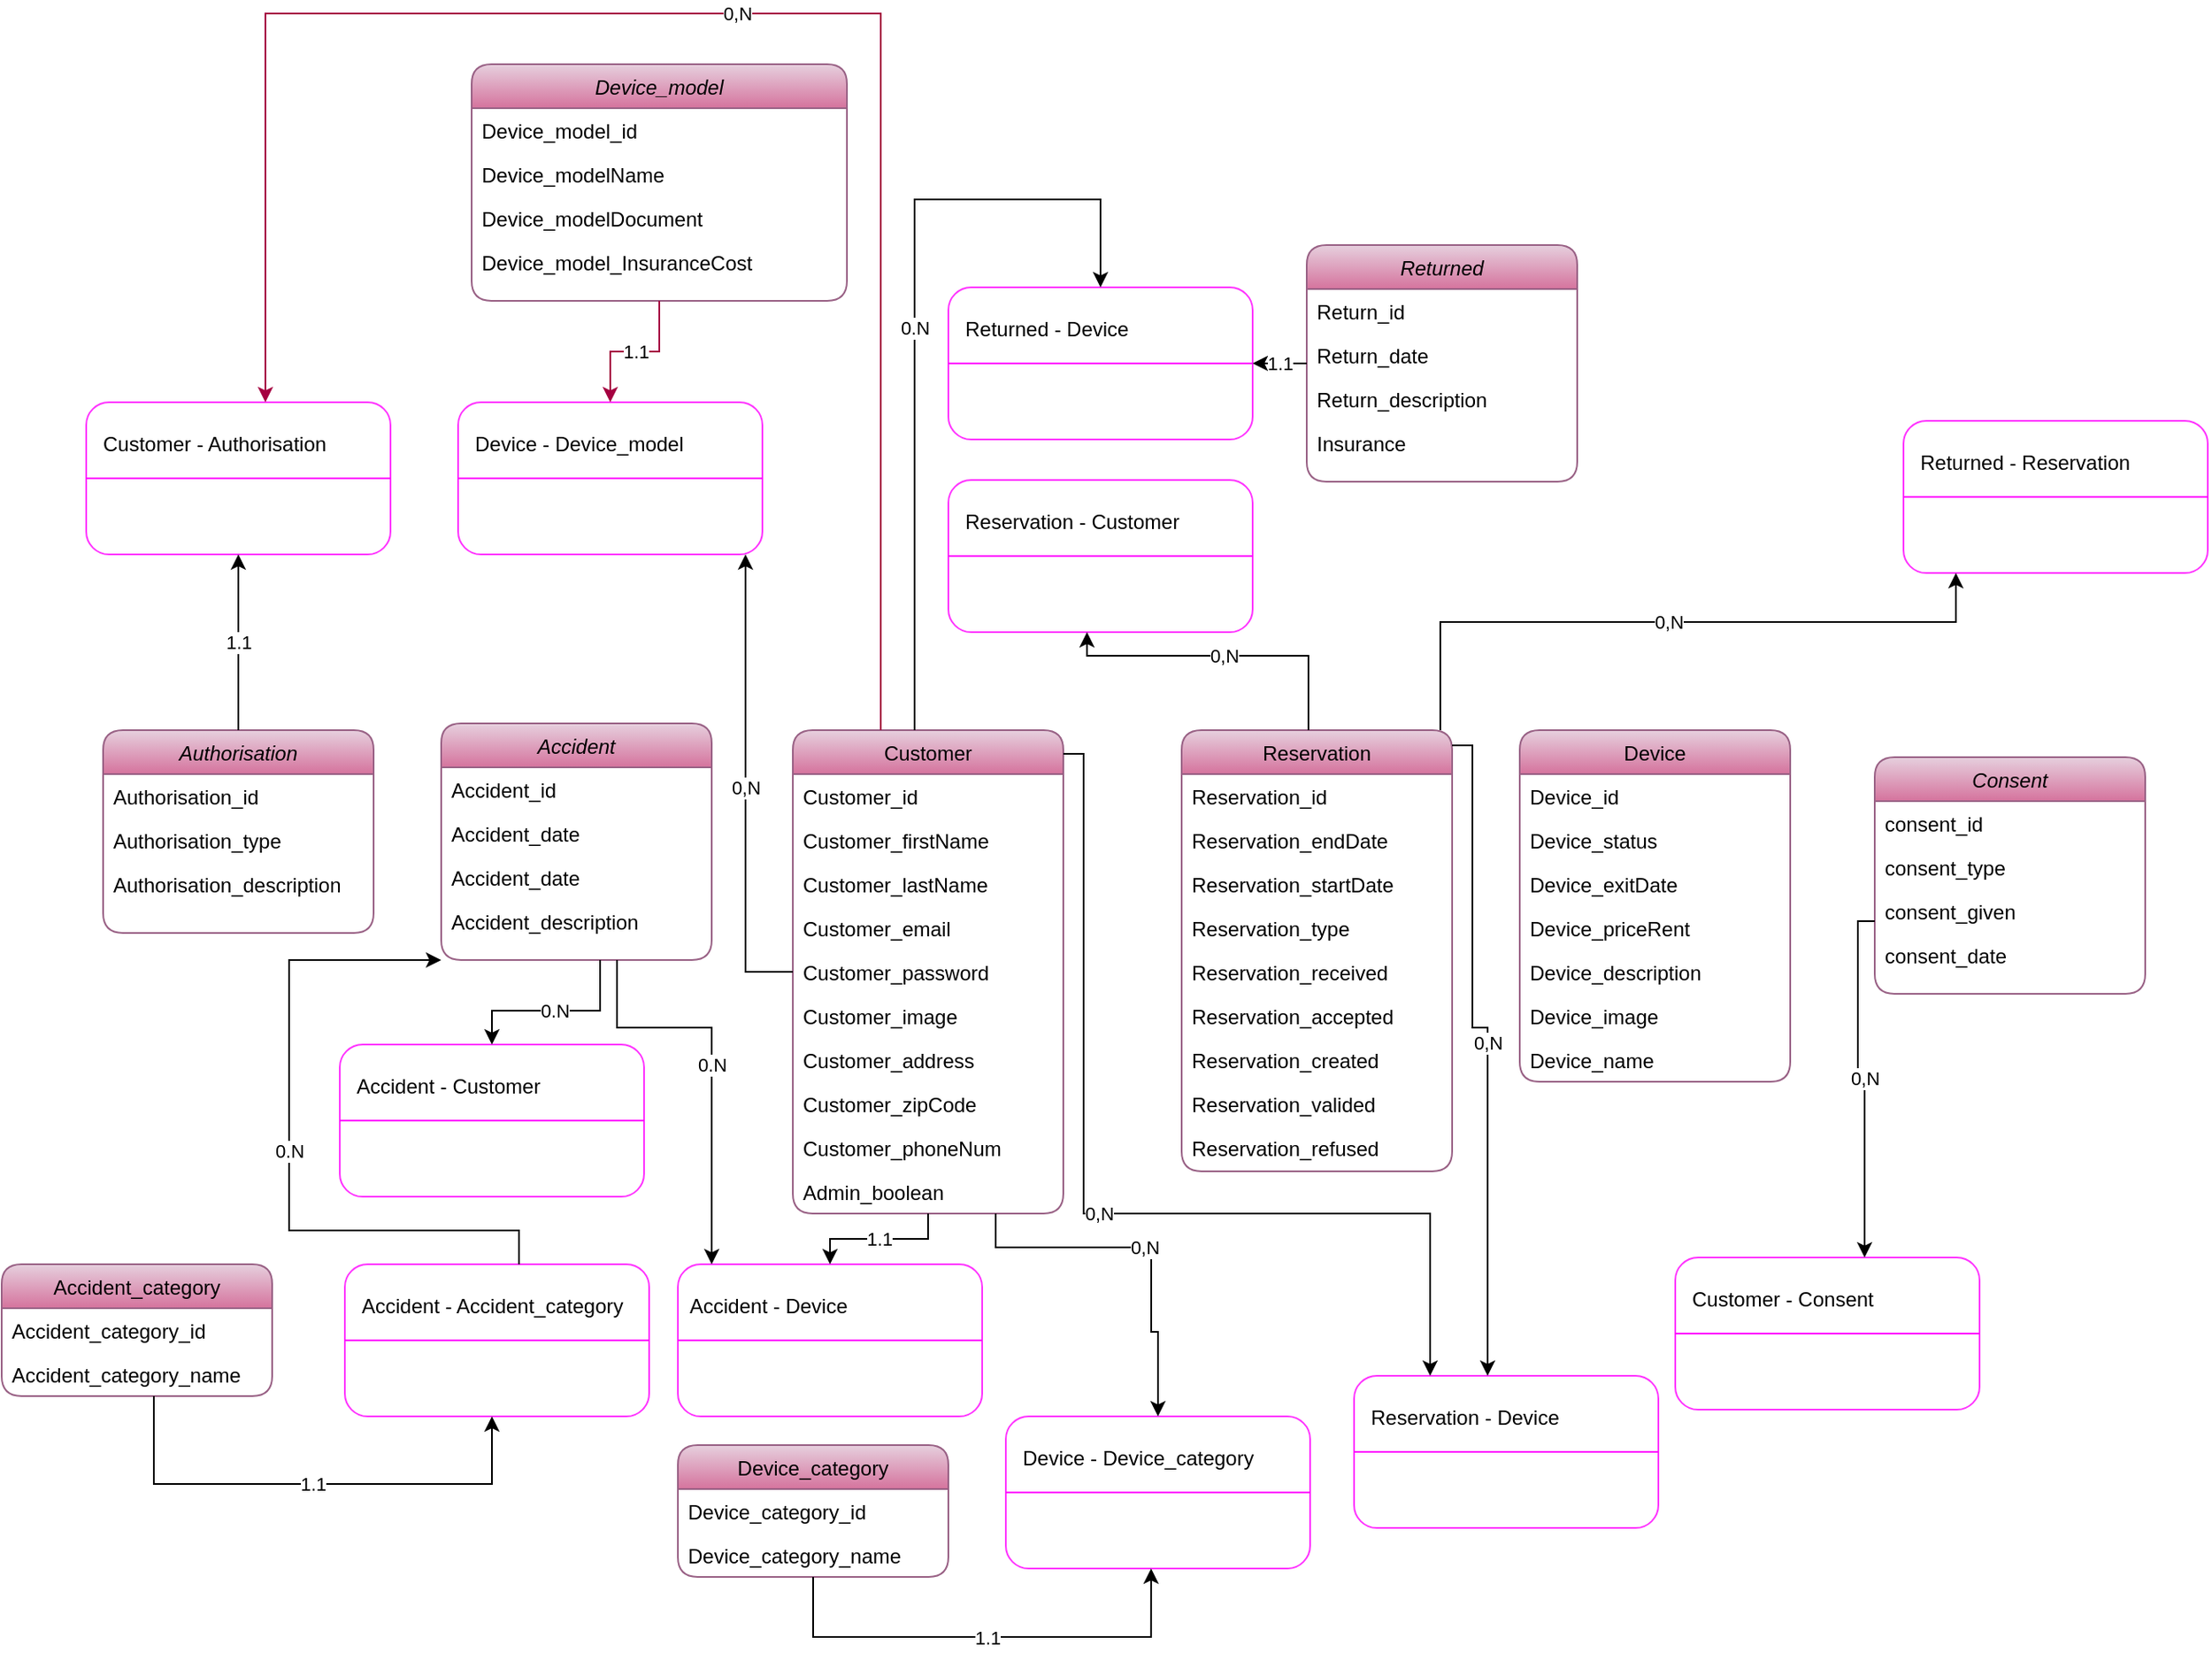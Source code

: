 <mxfile version="24.7.13">
  <diagram id="C5RBs43oDa-KdzZeNtuy" name="Page-1">
    <mxGraphModel dx="3094" dy="1404" grid="1" gridSize="10" guides="1" tooltips="1" connect="1" arrows="1" fold="1" page="1" pageScale="1" pageWidth="827" pageHeight="1169" math="0" shadow="0">
      <root>
        <mxCell id="WIyWlLk6GJQsqaUBKTNV-0" />
        <mxCell id="WIyWlLk6GJQsqaUBKTNV-1" parent="WIyWlLk6GJQsqaUBKTNV-0" />
        <mxCell id="zkfFHV4jXpPFQw0GAbJ--0" value="Accident" style="swimlane;fontStyle=2;align=center;verticalAlign=top;childLayout=stackLayout;horizontal=1;startSize=26;horizontalStack=0;resizeParent=1;resizeLast=0;collapsible=1;marginBottom=0;rounded=1;shadow=0;strokeWidth=1;fillColor=#e6d0de;gradientColor=#d5739d;strokeColor=#996185;" parent="WIyWlLk6GJQsqaUBKTNV-1" vertex="1">
          <mxGeometry x="-860" y="600" width="160" height="140" as="geometry">
            <mxRectangle x="230" y="140" width="160" height="26" as="alternateBounds" />
          </mxGeometry>
        </mxCell>
        <mxCell id="zkfFHV4jXpPFQw0GAbJ--1" value="Accident_id" style="text;align=left;verticalAlign=top;spacingLeft=4;spacingRight=4;overflow=hidden;rotatable=0;points=[[0,0.5],[1,0.5]];portConstraint=eastwest;" parent="zkfFHV4jXpPFQw0GAbJ--0" vertex="1">
          <mxGeometry y="26" width="160" height="26" as="geometry" />
        </mxCell>
        <mxCell id="hHf1MksaNPmu3KOBVRJs-0" value="Accident_date" style="text;align=left;verticalAlign=top;spacingLeft=4;spacingRight=4;overflow=hidden;rotatable=0;points=[[0,0.5],[1,0.5]];portConstraint=eastwest;rounded=0;shadow=0;html=0;" parent="zkfFHV4jXpPFQw0GAbJ--0" vertex="1">
          <mxGeometry y="52" width="160" height="26" as="geometry" />
        </mxCell>
        <mxCell id="zkfFHV4jXpPFQw0GAbJ--2" value="Accident_date" style="text;align=left;verticalAlign=top;spacingLeft=4;spacingRight=4;overflow=hidden;rotatable=0;points=[[0,0.5],[1,0.5]];portConstraint=eastwest;rounded=0;shadow=0;html=0;" parent="zkfFHV4jXpPFQw0GAbJ--0" vertex="1">
          <mxGeometry y="78" width="160" height="26" as="geometry" />
        </mxCell>
        <mxCell id="zkfFHV4jXpPFQw0GAbJ--3" value="Accident_description" style="text;align=left;verticalAlign=top;spacingLeft=4;spacingRight=4;overflow=hidden;rotatable=0;points=[[0,0.5],[1,0.5]];portConstraint=eastwest;rounded=0;shadow=0;html=0;" parent="zkfFHV4jXpPFQw0GAbJ--0" vertex="1">
          <mxGeometry y="104" width="160" height="26" as="geometry" />
        </mxCell>
        <mxCell id="zkfFHV4jXpPFQw0GAbJ--6" value="Device" style="swimlane;fontStyle=0;align=center;verticalAlign=top;childLayout=stackLayout;horizontal=1;startSize=26;horizontalStack=0;resizeParent=1;resizeLast=0;collapsible=1;marginBottom=0;rounded=1;shadow=0;strokeWidth=1;fillColor=#e6d0de;gradientColor=#d5739d;strokeColor=#996185;" parent="WIyWlLk6GJQsqaUBKTNV-1" vertex="1">
          <mxGeometry x="-222" y="604" width="160" height="208" as="geometry">
            <mxRectangle x="130" y="380" width="160" height="26" as="alternateBounds" />
          </mxGeometry>
        </mxCell>
        <mxCell id="zkfFHV4jXpPFQw0GAbJ--7" value="Device_id" style="text;align=left;verticalAlign=top;spacingLeft=4;spacingRight=4;overflow=hidden;rotatable=0;points=[[0,0.5],[1,0.5]];portConstraint=eastwest;" parent="zkfFHV4jXpPFQw0GAbJ--6" vertex="1">
          <mxGeometry y="26" width="160" height="26" as="geometry" />
        </mxCell>
        <mxCell id="zkfFHV4jXpPFQw0GAbJ--8" value="Device_status" style="text;align=left;verticalAlign=top;spacingLeft=4;spacingRight=4;overflow=hidden;rotatable=0;points=[[0,0.5],[1,0.5]];portConstraint=eastwest;rounded=0;shadow=0;html=0;" parent="zkfFHV4jXpPFQw0GAbJ--6" vertex="1">
          <mxGeometry y="52" width="160" height="26" as="geometry" />
        </mxCell>
        <mxCell id="zkfFHV4jXpPFQw0GAbJ--11" value="Device_exitDate" style="text;align=left;verticalAlign=top;spacingLeft=4;spacingRight=4;overflow=hidden;rotatable=0;points=[[0,0.5],[1,0.5]];portConstraint=eastwest;" parent="zkfFHV4jXpPFQw0GAbJ--6" vertex="1">
          <mxGeometry y="78" width="160" height="26" as="geometry" />
        </mxCell>
        <mxCell id="hHf1MksaNPmu3KOBVRJs-8" value="Device_priceRent" style="text;align=left;verticalAlign=top;spacingLeft=4;spacingRight=4;overflow=hidden;rotatable=0;points=[[0,0.5],[1,0.5]];portConstraint=eastwest;" parent="zkfFHV4jXpPFQw0GAbJ--6" vertex="1">
          <mxGeometry y="104" width="160" height="26" as="geometry" />
        </mxCell>
        <mxCell id="hHf1MksaNPmu3KOBVRJs-7" value="Device_description" style="text;align=left;verticalAlign=top;spacingLeft=4;spacingRight=4;overflow=hidden;rotatable=0;points=[[0,0.5],[1,0.5]];portConstraint=eastwest;" parent="zkfFHV4jXpPFQw0GAbJ--6" vertex="1">
          <mxGeometry y="130" width="160" height="26" as="geometry" />
        </mxCell>
        <mxCell id="hHf1MksaNPmu3KOBVRJs-6" value="Device_image" style="text;align=left;verticalAlign=top;spacingLeft=4;spacingRight=4;overflow=hidden;rotatable=0;points=[[0,0.5],[1,0.5]];portConstraint=eastwest;" parent="zkfFHV4jXpPFQw0GAbJ--6" vertex="1">
          <mxGeometry y="156" width="160" height="26" as="geometry" />
        </mxCell>
        <mxCell id="hHf1MksaNPmu3KOBVRJs-5" value="Device_name" style="text;align=left;verticalAlign=top;spacingLeft=4;spacingRight=4;overflow=hidden;rotatable=0;points=[[0,0.5],[1,0.5]];portConstraint=eastwest;" parent="zkfFHV4jXpPFQw0GAbJ--6" vertex="1">
          <mxGeometry y="182" width="160" height="26" as="geometry" />
        </mxCell>
        <mxCell id="zkfFHV4jXpPFQw0GAbJ--13" value="Accident_category" style="swimlane;fontStyle=0;align=center;verticalAlign=top;childLayout=stackLayout;horizontal=1;startSize=26;horizontalStack=0;resizeParent=1;resizeLast=0;collapsible=1;marginBottom=0;rounded=1;shadow=0;strokeWidth=1;fillColor=#e6d0de;gradientColor=#d5739d;strokeColor=#996185;" parent="WIyWlLk6GJQsqaUBKTNV-1" vertex="1">
          <mxGeometry x="-1120" y="920" width="160" height="78" as="geometry">
            <mxRectangle x="340" y="380" width="170" height="26" as="alternateBounds" />
          </mxGeometry>
        </mxCell>
        <mxCell id="zkfFHV4jXpPFQw0GAbJ--14" value="Accident_category_id" style="text;align=left;verticalAlign=top;spacingLeft=4;spacingRight=4;overflow=hidden;rotatable=0;points=[[0,0.5],[1,0.5]];portConstraint=eastwest;" parent="zkfFHV4jXpPFQw0GAbJ--13" vertex="1">
          <mxGeometry y="26" width="160" height="26" as="geometry" />
        </mxCell>
        <mxCell id="hHf1MksaNPmu3KOBVRJs-4" value="Accident_category_name" style="text;align=left;verticalAlign=top;spacingLeft=4;spacingRight=4;overflow=hidden;rotatable=0;points=[[0,0.5],[1,0.5]];portConstraint=eastwest;" parent="zkfFHV4jXpPFQw0GAbJ--13" vertex="1">
          <mxGeometry y="52" width="160" height="26" as="geometry" />
        </mxCell>
        <mxCell id="zkfFHV4jXpPFQw0GAbJ--17" value="Customer" style="swimlane;fontStyle=0;align=center;verticalAlign=top;childLayout=stackLayout;horizontal=1;startSize=26;horizontalStack=0;resizeParent=1;resizeLast=0;collapsible=1;marginBottom=0;rounded=1;shadow=0;strokeWidth=1;fillColor=#e6d0de;gradientColor=#d5739d;strokeColor=#996185;" parent="WIyWlLk6GJQsqaUBKTNV-1" vertex="1">
          <mxGeometry x="-652" y="604" width="160" height="286" as="geometry">
            <mxRectangle x="550" y="140" width="160" height="26" as="alternateBounds" />
          </mxGeometry>
        </mxCell>
        <mxCell id="zkfFHV4jXpPFQw0GAbJ--18" value="Customer_id" style="text;align=left;verticalAlign=top;spacingLeft=4;spacingRight=4;overflow=hidden;rotatable=0;points=[[0,0.5],[1,0.5]];portConstraint=eastwest;" parent="zkfFHV4jXpPFQw0GAbJ--17" vertex="1">
          <mxGeometry y="26" width="160" height="26" as="geometry" />
        </mxCell>
        <mxCell id="zkfFHV4jXpPFQw0GAbJ--19" value="Customer_firstName" style="text;align=left;verticalAlign=top;spacingLeft=4;spacingRight=4;overflow=hidden;rotatable=0;points=[[0,0.5],[1,0.5]];portConstraint=eastwest;rounded=0;shadow=0;html=0;" parent="zkfFHV4jXpPFQw0GAbJ--17" vertex="1">
          <mxGeometry y="52" width="160" height="26" as="geometry" />
        </mxCell>
        <mxCell id="zkfFHV4jXpPFQw0GAbJ--20" value="Customer_lastName" style="text;align=left;verticalAlign=top;spacingLeft=4;spacingRight=4;overflow=hidden;rotatable=0;points=[[0,0.5],[1,0.5]];portConstraint=eastwest;rounded=0;shadow=0;html=0;" parent="zkfFHV4jXpPFQw0GAbJ--17" vertex="1">
          <mxGeometry y="78" width="160" height="26" as="geometry" />
        </mxCell>
        <mxCell id="zkfFHV4jXpPFQw0GAbJ--21" value="Customer_email" style="text;align=left;verticalAlign=top;spacingLeft=4;spacingRight=4;overflow=hidden;rotatable=0;points=[[0,0.5],[1,0.5]];portConstraint=eastwest;rounded=0;shadow=0;html=0;" parent="zkfFHV4jXpPFQw0GAbJ--17" vertex="1">
          <mxGeometry y="104" width="160" height="26" as="geometry" />
        </mxCell>
        <mxCell id="zkfFHV4jXpPFQw0GAbJ--22" value="Customer_password" style="text;align=left;verticalAlign=top;spacingLeft=4;spacingRight=4;overflow=hidden;rotatable=0;points=[[0,0.5],[1,0.5]];portConstraint=eastwest;rounded=0;shadow=0;html=0;" parent="zkfFHV4jXpPFQw0GAbJ--17" vertex="1">
          <mxGeometry y="130" width="160" height="26" as="geometry" />
        </mxCell>
        <mxCell id="zkfFHV4jXpPFQw0GAbJ--24" value="Customer_image" style="text;align=left;verticalAlign=top;spacingLeft=4;spacingRight=4;overflow=hidden;rotatable=0;points=[[0,0.5],[1,0.5]];portConstraint=eastwest;" parent="zkfFHV4jXpPFQw0GAbJ--17" vertex="1">
          <mxGeometry y="156" width="160" height="26" as="geometry" />
        </mxCell>
        <mxCell id="hHf1MksaNPmu3KOBVRJs-1" value="Customer_address" style="text;align=left;verticalAlign=top;spacingLeft=4;spacingRight=4;overflow=hidden;rotatable=0;points=[[0,0.5],[1,0.5]];portConstraint=eastwest;" parent="zkfFHV4jXpPFQw0GAbJ--17" vertex="1">
          <mxGeometry y="182" width="160" height="26" as="geometry" />
        </mxCell>
        <mxCell id="hHf1MksaNPmu3KOBVRJs-2" value="Customer_zipCode" style="text;align=left;verticalAlign=top;spacingLeft=4;spacingRight=4;overflow=hidden;rotatable=0;points=[[0,0.5],[1,0.5]];portConstraint=eastwest;" parent="zkfFHV4jXpPFQw0GAbJ--17" vertex="1">
          <mxGeometry y="208" width="160" height="26" as="geometry" />
        </mxCell>
        <mxCell id="hHf1MksaNPmu3KOBVRJs-3" value="Customer_phoneNum" style="text;align=left;verticalAlign=top;spacingLeft=4;spacingRight=4;overflow=hidden;rotatable=0;points=[[0,0.5],[1,0.5]];portConstraint=eastwest;" parent="zkfFHV4jXpPFQw0GAbJ--17" vertex="1">
          <mxGeometry y="234" width="160" height="26" as="geometry" />
        </mxCell>
        <mxCell id="zkfFHV4jXpPFQw0GAbJ--25" value="Admin_boolean" style="text;align=left;verticalAlign=top;spacingLeft=4;spacingRight=4;overflow=hidden;rotatable=0;points=[[0,0.5],[1,0.5]];portConstraint=eastwest;" parent="zkfFHV4jXpPFQw0GAbJ--17" vertex="1">
          <mxGeometry y="260" width="160" height="26" as="geometry" />
        </mxCell>
        <mxCell id="hHf1MksaNPmu3KOBVRJs-9" value="Device_category" style="swimlane;fontStyle=0;align=center;verticalAlign=top;childLayout=stackLayout;horizontal=1;startSize=26;horizontalStack=0;resizeParent=1;resizeLast=0;collapsible=1;marginBottom=0;rounded=1;shadow=0;strokeWidth=1;fillColor=#e6d0de;gradientColor=#d5739d;strokeColor=#996185;" parent="WIyWlLk6GJQsqaUBKTNV-1" vertex="1">
          <mxGeometry x="-720" y="1027" width="160" height="78" as="geometry">
            <mxRectangle x="340" y="380" width="170" height="26" as="alternateBounds" />
          </mxGeometry>
        </mxCell>
        <mxCell id="hHf1MksaNPmu3KOBVRJs-10" value="Device_category_id" style="text;align=left;verticalAlign=top;spacingLeft=4;spacingRight=4;overflow=hidden;rotatable=0;points=[[0,0.5],[1,0.5]];portConstraint=eastwest;" parent="hHf1MksaNPmu3KOBVRJs-9" vertex="1">
          <mxGeometry y="26" width="160" height="26" as="geometry" />
        </mxCell>
        <mxCell id="hHf1MksaNPmu3KOBVRJs-11" value="Device_category_name" style="text;align=left;verticalAlign=top;spacingLeft=4;spacingRight=4;overflow=hidden;rotatable=0;points=[[0,0.5],[1,0.5]];portConstraint=eastwest;" parent="hHf1MksaNPmu3KOBVRJs-9" vertex="1">
          <mxGeometry y="52" width="160" height="26" as="geometry" />
        </mxCell>
        <mxCell id="hHf1MksaNPmu3KOBVRJs-12" value="Authorisation" style="swimlane;fontStyle=2;align=center;verticalAlign=top;childLayout=stackLayout;horizontal=1;startSize=26;horizontalStack=0;resizeParent=1;resizeLast=0;collapsible=1;marginBottom=0;rounded=1;shadow=0;strokeWidth=1;fillColor=#e6d0de;gradientColor=#d5739d;strokeColor=#996185;" parent="WIyWlLk6GJQsqaUBKTNV-1" vertex="1">
          <mxGeometry x="-1060" y="604" width="160" height="120" as="geometry">
            <mxRectangle x="230" y="140" width="160" height="26" as="alternateBounds" />
          </mxGeometry>
        </mxCell>
        <mxCell id="hHf1MksaNPmu3KOBVRJs-13" value="Authorisation_id" style="text;align=left;verticalAlign=top;spacingLeft=4;spacingRight=4;overflow=hidden;rotatable=0;points=[[0,0.5],[1,0.5]];portConstraint=eastwest;" parent="hHf1MksaNPmu3KOBVRJs-12" vertex="1">
          <mxGeometry y="26" width="160" height="26" as="geometry" />
        </mxCell>
        <mxCell id="hHf1MksaNPmu3KOBVRJs-14" value="Authorisation_type" style="text;align=left;verticalAlign=top;spacingLeft=4;spacingRight=4;overflow=hidden;rotatable=0;points=[[0,0.5],[1,0.5]];portConstraint=eastwest;rounded=0;shadow=0;html=0;" parent="hHf1MksaNPmu3KOBVRJs-12" vertex="1">
          <mxGeometry y="52" width="160" height="26" as="geometry" />
        </mxCell>
        <mxCell id="hHf1MksaNPmu3KOBVRJs-15" value="Authorisation_description" style="text;align=left;verticalAlign=top;spacingLeft=4;spacingRight=4;overflow=hidden;rotatable=0;points=[[0,0.5],[1,0.5]];portConstraint=eastwest;rounded=0;shadow=0;html=0;" parent="hHf1MksaNPmu3KOBVRJs-12" vertex="1">
          <mxGeometry y="78" width="160" height="26" as="geometry" />
        </mxCell>
        <mxCell id="hHf1MksaNPmu3KOBVRJs-17" value="Consent" style="swimlane;fontStyle=2;align=center;verticalAlign=top;childLayout=stackLayout;horizontal=1;startSize=26;horizontalStack=0;resizeParent=1;resizeLast=0;collapsible=1;marginBottom=0;rounded=1;shadow=0;strokeWidth=1;fillColor=#e6d0de;gradientColor=#d5739d;strokeColor=#996185;" parent="WIyWlLk6GJQsqaUBKTNV-1" vertex="1">
          <mxGeometry x="-12" y="620" width="160" height="140" as="geometry">
            <mxRectangle x="230" y="140" width="160" height="26" as="alternateBounds" />
          </mxGeometry>
        </mxCell>
        <mxCell id="hHf1MksaNPmu3KOBVRJs-18" value="consent_id" style="text;align=left;verticalAlign=top;spacingLeft=4;spacingRight=4;overflow=hidden;rotatable=0;points=[[0,0.5],[1,0.5]];portConstraint=eastwest;" parent="hHf1MksaNPmu3KOBVRJs-17" vertex="1">
          <mxGeometry y="26" width="160" height="26" as="geometry" />
        </mxCell>
        <mxCell id="hHf1MksaNPmu3KOBVRJs-19" value="consent_type" style="text;align=left;verticalAlign=top;spacingLeft=4;spacingRight=4;overflow=hidden;rotatable=0;points=[[0,0.5],[1,0.5]];portConstraint=eastwest;rounded=0;shadow=0;html=0;" parent="hHf1MksaNPmu3KOBVRJs-17" vertex="1">
          <mxGeometry y="52" width="160" height="26" as="geometry" />
        </mxCell>
        <mxCell id="hHf1MksaNPmu3KOBVRJs-20" value="consent_given" style="text;align=left;verticalAlign=top;spacingLeft=4;spacingRight=4;overflow=hidden;rotatable=0;points=[[0,0.5],[1,0.5]];portConstraint=eastwest;rounded=0;shadow=0;html=0;" parent="hHf1MksaNPmu3KOBVRJs-17" vertex="1">
          <mxGeometry y="78" width="160" height="26" as="geometry" />
        </mxCell>
        <mxCell id="hHf1MksaNPmu3KOBVRJs-21" value="consent_date" style="text;align=left;verticalAlign=top;spacingLeft=4;spacingRight=4;overflow=hidden;rotatable=0;points=[[0,0.5],[1,0.5]];portConstraint=eastwest;rounded=0;shadow=0;html=0;" parent="hHf1MksaNPmu3KOBVRJs-17" vertex="1">
          <mxGeometry y="104" width="160" height="26" as="geometry" />
        </mxCell>
        <mxCell id="hHf1MksaNPmu3KOBVRJs-22" value="Reservation" style="swimlane;fontStyle=0;align=center;verticalAlign=top;childLayout=stackLayout;horizontal=1;startSize=26;horizontalStack=0;resizeParent=1;resizeLast=0;collapsible=1;marginBottom=0;rounded=1;shadow=0;strokeWidth=1;fillColor=#e6d0de;gradientColor=#d5739d;strokeColor=#996185;" parent="WIyWlLk6GJQsqaUBKTNV-1" vertex="1">
          <mxGeometry x="-422" y="604" width="160" height="261" as="geometry">
            <mxRectangle x="550" y="140" width="160" height="26" as="alternateBounds" />
          </mxGeometry>
        </mxCell>
        <mxCell id="hHf1MksaNPmu3KOBVRJs-23" value="Reservation_id" style="text;align=left;verticalAlign=top;spacingLeft=4;spacingRight=4;overflow=hidden;rotatable=0;points=[[0,0.5],[1,0.5]];portConstraint=eastwest;" parent="hHf1MksaNPmu3KOBVRJs-22" vertex="1">
          <mxGeometry y="26" width="160" height="26" as="geometry" />
        </mxCell>
        <mxCell id="hHf1MksaNPmu3KOBVRJs-24" value="Reservation_endDate" style="text;align=left;verticalAlign=top;spacingLeft=4;spacingRight=4;overflow=hidden;rotatable=0;points=[[0,0.5],[1,0.5]];portConstraint=eastwest;rounded=0;shadow=0;html=0;" parent="hHf1MksaNPmu3KOBVRJs-22" vertex="1">
          <mxGeometry y="52" width="160" height="26" as="geometry" />
        </mxCell>
        <mxCell id="hHf1MksaNPmu3KOBVRJs-25" value="Reservation_startDate" style="text;align=left;verticalAlign=top;spacingLeft=4;spacingRight=4;overflow=hidden;rotatable=0;points=[[0,0.5],[1,0.5]];portConstraint=eastwest;rounded=0;shadow=0;html=0;" parent="hHf1MksaNPmu3KOBVRJs-22" vertex="1">
          <mxGeometry y="78" width="160" height="26" as="geometry" />
        </mxCell>
        <mxCell id="hHf1MksaNPmu3KOBVRJs-26" value="Reservation_type" style="text;align=left;verticalAlign=top;spacingLeft=4;spacingRight=4;overflow=hidden;rotatable=0;points=[[0,0.5],[1,0.5]];portConstraint=eastwest;rounded=0;shadow=0;html=0;" parent="hHf1MksaNPmu3KOBVRJs-22" vertex="1">
          <mxGeometry y="104" width="160" height="26" as="geometry" />
        </mxCell>
        <mxCell id="hHf1MksaNPmu3KOBVRJs-27" value="Reservation_received" style="text;align=left;verticalAlign=top;spacingLeft=4;spacingRight=4;overflow=hidden;rotatable=0;points=[[0,0.5],[1,0.5]];portConstraint=eastwest;rounded=0;shadow=0;html=0;" parent="hHf1MksaNPmu3KOBVRJs-22" vertex="1">
          <mxGeometry y="130" width="160" height="26" as="geometry" />
        </mxCell>
        <mxCell id="hHf1MksaNPmu3KOBVRJs-28" value="Reservation_accepted" style="text;align=left;verticalAlign=top;spacingLeft=4;spacingRight=4;overflow=hidden;rotatable=0;points=[[0,0.5],[1,0.5]];portConstraint=eastwest;" parent="hHf1MksaNPmu3KOBVRJs-22" vertex="1">
          <mxGeometry y="156" width="160" height="26" as="geometry" />
        </mxCell>
        <mxCell id="hHf1MksaNPmu3KOBVRJs-29" value="Reservation_created" style="text;align=left;verticalAlign=top;spacingLeft=4;spacingRight=4;overflow=hidden;rotatable=0;points=[[0,0.5],[1,0.5]];portConstraint=eastwest;" parent="hHf1MksaNPmu3KOBVRJs-22" vertex="1">
          <mxGeometry y="182" width="160" height="26" as="geometry" />
        </mxCell>
        <mxCell id="hHf1MksaNPmu3KOBVRJs-30" value="Reservation_valided" style="text;align=left;verticalAlign=top;spacingLeft=4;spacingRight=4;overflow=hidden;rotatable=0;points=[[0,0.5],[1,0.5]];portConstraint=eastwest;" parent="hHf1MksaNPmu3KOBVRJs-22" vertex="1">
          <mxGeometry y="208" width="160" height="26" as="geometry" />
        </mxCell>
        <mxCell id="hHf1MksaNPmu3KOBVRJs-31" value="Reservation_refused" style="text;align=left;verticalAlign=top;spacingLeft=4;spacingRight=4;overflow=hidden;rotatable=0;points=[[0,0.5],[1,0.5]];portConstraint=eastwest;" parent="hHf1MksaNPmu3KOBVRJs-22" vertex="1">
          <mxGeometry y="234" width="160" height="26" as="geometry" />
        </mxCell>
        <mxCell id="hHf1MksaNPmu3KOBVRJs-43" value="Returned" style="swimlane;fontStyle=2;align=center;verticalAlign=top;childLayout=stackLayout;horizontal=1;startSize=26;horizontalStack=0;resizeParent=1;resizeLast=0;collapsible=1;marginBottom=0;rounded=1;shadow=0;strokeWidth=1;fillColor=#e6d0de;gradientColor=#d5739d;strokeColor=#996185;" parent="WIyWlLk6GJQsqaUBKTNV-1" vertex="1">
          <mxGeometry x="-348" y="317" width="160" height="140" as="geometry">
            <mxRectangle x="230" y="140" width="160" height="26" as="alternateBounds" />
          </mxGeometry>
        </mxCell>
        <mxCell id="hHf1MksaNPmu3KOBVRJs-44" value="Return_id" style="text;align=left;verticalAlign=top;spacingLeft=4;spacingRight=4;overflow=hidden;rotatable=0;points=[[0,0.5],[1,0.5]];portConstraint=eastwest;" parent="hHf1MksaNPmu3KOBVRJs-43" vertex="1">
          <mxGeometry y="26" width="160" height="26" as="geometry" />
        </mxCell>
        <mxCell id="hHf1MksaNPmu3KOBVRJs-45" value="Return_date" style="text;align=left;verticalAlign=top;spacingLeft=4;spacingRight=4;overflow=hidden;rotatable=0;points=[[0,0.5],[1,0.5]];portConstraint=eastwest;rounded=0;shadow=0;html=0;" parent="hHf1MksaNPmu3KOBVRJs-43" vertex="1">
          <mxGeometry y="52" width="160" height="26" as="geometry" />
        </mxCell>
        <mxCell id="hHf1MksaNPmu3KOBVRJs-46" value="Return_description" style="text;align=left;verticalAlign=top;spacingLeft=4;spacingRight=4;overflow=hidden;rotatable=0;points=[[0,0.5],[1,0.5]];portConstraint=eastwest;rounded=0;shadow=0;html=0;" parent="hHf1MksaNPmu3KOBVRJs-43" vertex="1">
          <mxGeometry y="78" width="160" height="26" as="geometry" />
        </mxCell>
        <mxCell id="hHf1MksaNPmu3KOBVRJs-47" value="Insurance" style="text;align=left;verticalAlign=top;spacingLeft=4;spacingRight=4;overflow=hidden;rotatable=0;points=[[0,0.5],[1,0.5]];portConstraint=eastwest;rounded=0;shadow=0;html=0;" parent="hHf1MksaNPmu3KOBVRJs-43" vertex="1">
          <mxGeometry y="104" width="160" height="26" as="geometry" />
        </mxCell>
        <mxCell id="hHf1MksaNPmu3KOBVRJs-59" value="" style="endArrow=none;html=1;rounded=0;entryX=1;entryY=0.5;entryDx=0;entryDy=0;exitX=0;exitY=0.5;exitDx=0;exitDy=0;elbow=vertical;" parent="WIyWlLk6GJQsqaUBKTNV-1" source="hHf1MksaNPmu3KOBVRJs-60" target="hHf1MksaNPmu3KOBVRJs-60" edge="1">
          <mxGeometry width="50" height="50" relative="1" as="geometry">
            <mxPoint x="-1105" y="840" as="sourcePoint" />
            <mxPoint x="-1055" y="790" as="targetPoint" />
          </mxGeometry>
        </mxCell>
        <object label="" id="hHf1MksaNPmu3KOBVRJs-60">
          <mxCell style="rounded=1;whiteSpace=wrap;html=1;overflow=visible;strokeColor=#FF33FF;fillColor=none;" parent="WIyWlLk6GJQsqaUBKTNV-1" vertex="1">
            <mxGeometry x="-920" y="790" width="180" height="90" as="geometry" />
          </mxCell>
        </object>
        <mxCell id="hHf1MksaNPmu3KOBVRJs-61" value="&#xa;&lt;br class=&quot;Apple-interchange-newline&quot;&gt;&#xa;&#xa;" style="endArrow=none;html=1;rounded=0;exitX=0;exitY=0.5;exitDx=0;exitDy=0;entryX=1;entryY=0.5;entryDx=0;entryDy=0;strokeColor=#ff00ff;" parent="WIyWlLk6GJQsqaUBKTNV-1" source="hHf1MksaNPmu3KOBVRJs-60" target="hHf1MksaNPmu3KOBVRJs-60" edge="1">
          <mxGeometry width="50" height="50" relative="1" as="geometry">
            <mxPoint x="-950" y="839.41" as="sourcePoint" />
            <mxPoint x="-710" y="839.41" as="targetPoint" />
          </mxGeometry>
        </mxCell>
        <mxCell id="hHf1MksaNPmu3KOBVRJs-65" value="Accident - Customer" style="text;whiteSpace=wrap;html=1;fillColor=none;fontColor=#000000;labelBackgroundColor=none;labelBorderColor=none;" parent="WIyWlLk6GJQsqaUBKTNV-1" vertex="1">
          <mxGeometry x="-912" y="801" width="170" height="40" as="geometry" />
        </mxCell>
        <mxCell id="hHf1MksaNPmu3KOBVRJs-66" value="" style="endArrow=none;html=1;rounded=0;entryX=1;entryY=0.5;entryDx=0;entryDy=0;exitX=0;exitY=0.5;exitDx=0;exitDy=0;elbow=vertical;" parent="WIyWlLk6GJQsqaUBKTNV-1" source="hHf1MksaNPmu3KOBVRJs-67" target="hHf1MksaNPmu3KOBVRJs-67" edge="1">
          <mxGeometry width="50" height="50" relative="1" as="geometry">
            <mxPoint x="-1102" y="970" as="sourcePoint" />
            <mxPoint x="-1052" y="920" as="targetPoint" />
          </mxGeometry>
        </mxCell>
        <object label="" id="hHf1MksaNPmu3KOBVRJs-67">
          <mxCell style="rounded=1;whiteSpace=wrap;html=1;overflow=visible;strokeColor=#FF33FF;fillColor=none;" parent="WIyWlLk6GJQsqaUBKTNV-1" vertex="1">
            <mxGeometry x="-917" y="920" width="180" height="90" as="geometry" />
          </mxCell>
        </object>
        <mxCell id="hHf1MksaNPmu3KOBVRJs-68" value="&#xa;&lt;br class=&quot;Apple-interchange-newline&quot;&gt;&#xa;&#xa;" style="endArrow=none;html=1;rounded=0;exitX=0;exitY=0.5;exitDx=0;exitDy=0;entryX=1;entryY=0.5;entryDx=0;entryDy=0;strokeColor=#ff00ff;" parent="WIyWlLk6GJQsqaUBKTNV-1" source="hHf1MksaNPmu3KOBVRJs-67" target="hHf1MksaNPmu3KOBVRJs-67" edge="1">
          <mxGeometry width="50" height="50" relative="1" as="geometry">
            <mxPoint x="-947" y="969.41" as="sourcePoint" />
            <mxPoint x="-707" y="969.41" as="targetPoint" />
          </mxGeometry>
        </mxCell>
        <mxCell id="hHf1MksaNPmu3KOBVRJs-69" value="Accident - Accident_category" style="text;whiteSpace=wrap;html=1;fillColor=none;fontColor=#000000;labelBackgroundColor=none;labelBorderColor=none;" parent="WIyWlLk6GJQsqaUBKTNV-1" vertex="1">
          <mxGeometry x="-909" y="931" width="170" height="40" as="geometry" />
        </mxCell>
        <mxCell id="hHf1MksaNPmu3KOBVRJs-70" value="" style="endArrow=none;html=1;rounded=0;entryX=1;entryY=0.5;entryDx=0;entryDy=0;exitX=0;exitY=0.5;exitDx=0;exitDy=0;elbow=vertical;" parent="WIyWlLk6GJQsqaUBKTNV-1" source="hHf1MksaNPmu3KOBVRJs-71" target="hHf1MksaNPmu3KOBVRJs-71" edge="1">
          <mxGeometry width="50" height="50" relative="1" as="geometry">
            <mxPoint x="-1035" y="460" as="sourcePoint" />
            <mxPoint x="-985" y="410" as="targetPoint" />
          </mxGeometry>
        </mxCell>
        <object label="" id="hHf1MksaNPmu3KOBVRJs-71">
          <mxCell style="rounded=1;whiteSpace=wrap;html=1;overflow=visible;strokeColor=#FF33FF;fillColor=none;" parent="WIyWlLk6GJQsqaUBKTNV-1" vertex="1">
            <mxGeometry x="-850" y="410" width="180" height="90" as="geometry" />
          </mxCell>
        </object>
        <mxCell id="hHf1MksaNPmu3KOBVRJs-72" value="&#xa;&lt;br class=&quot;Apple-interchange-newline&quot;&gt;&#xa;&#xa;" style="endArrow=none;html=1;rounded=0;exitX=0;exitY=0.5;exitDx=0;exitDy=0;entryX=1;entryY=0.5;entryDx=0;entryDy=0;strokeColor=#ff00ff;" parent="WIyWlLk6GJQsqaUBKTNV-1" source="hHf1MksaNPmu3KOBVRJs-71" target="hHf1MksaNPmu3KOBVRJs-71" edge="1">
          <mxGeometry width="50" height="50" relative="1" as="geometry">
            <mxPoint x="-880" y="459.41" as="sourcePoint" />
            <mxPoint x="-640" y="459.41" as="targetPoint" />
          </mxGeometry>
        </mxCell>
        <mxCell id="hHf1MksaNPmu3KOBVRJs-73" value="Device - Device_model" style="text;whiteSpace=wrap;html=1;fillColor=none;fontColor=#000000;labelBackgroundColor=none;labelBorderColor=none;" parent="WIyWlLk6GJQsqaUBKTNV-1" vertex="1">
          <mxGeometry x="-842" y="421" width="170" height="40" as="geometry" />
        </mxCell>
        <mxCell id="hHf1MksaNPmu3KOBVRJs-74" value="" style="endArrow=none;html=1;rounded=0;entryX=1;entryY=0.5;entryDx=0;entryDy=0;exitX=0;exitY=0.5;exitDx=0;exitDy=0;elbow=vertical;" parent="WIyWlLk6GJQsqaUBKTNV-1" source="hHf1MksaNPmu3KOBVRJs-75" target="hHf1MksaNPmu3KOBVRJs-75" edge="1">
          <mxGeometry width="50" height="50" relative="1" as="geometry">
            <mxPoint x="-1255" y="460" as="sourcePoint" />
            <mxPoint x="-1205" y="410" as="targetPoint" />
          </mxGeometry>
        </mxCell>
        <object label="" id="hHf1MksaNPmu3KOBVRJs-75">
          <mxCell style="rounded=1;whiteSpace=wrap;html=1;overflow=visible;strokeColor=#FF33FF;fillColor=none;" parent="WIyWlLk6GJQsqaUBKTNV-1" vertex="1">
            <mxGeometry x="-1070" y="410" width="180" height="90" as="geometry" />
          </mxCell>
        </object>
        <mxCell id="hHf1MksaNPmu3KOBVRJs-76" value="&#xa;&lt;br class=&quot;Apple-interchange-newline&quot;&gt;&#xa;&#xa;" style="endArrow=none;html=1;rounded=0;exitX=0;exitY=0.5;exitDx=0;exitDy=0;entryX=1;entryY=0.5;entryDx=0;entryDy=0;strokeColor=#ff00ff;" parent="WIyWlLk6GJQsqaUBKTNV-1" source="hHf1MksaNPmu3KOBVRJs-75" target="hHf1MksaNPmu3KOBVRJs-75" edge="1">
          <mxGeometry width="50" height="50" relative="1" as="geometry">
            <mxPoint x="-1100" y="459.41" as="sourcePoint" />
            <mxPoint x="-860" y="459.41" as="targetPoint" />
          </mxGeometry>
        </mxCell>
        <mxCell id="hHf1MksaNPmu3KOBVRJs-77" value="Customer - Authorisation" style="text;whiteSpace=wrap;html=1;fillColor=none;fontColor=#000000;labelBackgroundColor=none;labelBorderColor=none;" parent="WIyWlLk6GJQsqaUBKTNV-1" vertex="1">
          <mxGeometry x="-1062" y="421" width="170" height="40" as="geometry" />
        </mxCell>
        <mxCell id="hHf1MksaNPmu3KOBVRJs-78" value="" style="endArrow=none;html=1;rounded=0;entryX=1;entryY=0.5;entryDx=0;entryDy=0;exitX=0;exitY=0.5;exitDx=0;exitDy=0;elbow=vertical;" parent="WIyWlLk6GJQsqaUBKTNV-1" source="hHf1MksaNPmu3KOBVRJs-79" target="hHf1MksaNPmu3KOBVRJs-79" edge="1">
          <mxGeometry width="50" height="50" relative="1" as="geometry">
            <mxPoint x="-745" y="506" as="sourcePoint" />
            <mxPoint x="-695" y="456" as="targetPoint" />
          </mxGeometry>
        </mxCell>
        <object label="" id="hHf1MksaNPmu3KOBVRJs-79">
          <mxCell style="rounded=1;whiteSpace=wrap;html=1;overflow=visible;strokeColor=#FF33FF;fillColor=none;" parent="WIyWlLk6GJQsqaUBKTNV-1" vertex="1">
            <mxGeometry x="-560" y="456" width="180" height="90" as="geometry" />
          </mxCell>
        </object>
        <mxCell id="hHf1MksaNPmu3KOBVRJs-80" value="&#xa;&lt;br class=&quot;Apple-interchange-newline&quot;&gt;&#xa;&#xa;" style="endArrow=none;html=1;rounded=0;exitX=0;exitY=0.5;exitDx=0;exitDy=0;entryX=1;entryY=0.5;entryDx=0;entryDy=0;strokeColor=#ff00ff;" parent="WIyWlLk6GJQsqaUBKTNV-1" source="hHf1MksaNPmu3KOBVRJs-79" target="hHf1MksaNPmu3KOBVRJs-79" edge="1">
          <mxGeometry width="50" height="50" relative="1" as="geometry">
            <mxPoint x="-590" y="505.41" as="sourcePoint" />
            <mxPoint x="-350" y="505.41" as="targetPoint" />
          </mxGeometry>
        </mxCell>
        <mxCell id="hHf1MksaNPmu3KOBVRJs-81" value="Reservation - Customer" style="text;whiteSpace=wrap;html=1;fillColor=none;fontColor=#000000;labelBackgroundColor=none;labelBorderColor=none;" parent="WIyWlLk6GJQsqaUBKTNV-1" vertex="1">
          <mxGeometry x="-552" y="467" width="170" height="40" as="geometry" />
        </mxCell>
        <mxCell id="hHf1MksaNPmu3KOBVRJs-82" value="" style="endArrow=none;html=1;rounded=0;entryX=1;entryY=0.5;entryDx=0;entryDy=0;exitX=0;exitY=0.5;exitDx=0;exitDy=0;elbow=vertical;" parent="WIyWlLk6GJQsqaUBKTNV-1" source="hHf1MksaNPmu3KOBVRJs-83" target="hHf1MksaNPmu3KOBVRJs-83" edge="1">
          <mxGeometry width="50" height="50" relative="1" as="geometry">
            <mxPoint x="-180" y="471" as="sourcePoint" />
            <mxPoint x="-130" y="421" as="targetPoint" />
          </mxGeometry>
        </mxCell>
        <object label="" id="hHf1MksaNPmu3KOBVRJs-83">
          <mxCell style="rounded=1;whiteSpace=wrap;html=1;overflow=visible;strokeColor=#FF33FF;fillColor=none;" parent="WIyWlLk6GJQsqaUBKTNV-1" vertex="1">
            <mxGeometry x="5" y="421" width="180" height="90" as="geometry" />
          </mxCell>
        </object>
        <mxCell id="hHf1MksaNPmu3KOBVRJs-84" value="&#xa;&lt;br class=&quot;Apple-interchange-newline&quot;&gt;&#xa;&#xa;" style="endArrow=none;html=1;rounded=0;exitX=0;exitY=0.5;exitDx=0;exitDy=0;entryX=1;entryY=0.5;entryDx=0;entryDy=0;strokeColor=#ff00ff;" parent="WIyWlLk6GJQsqaUBKTNV-1" source="hHf1MksaNPmu3KOBVRJs-83" target="hHf1MksaNPmu3KOBVRJs-83" edge="1">
          <mxGeometry width="50" height="50" relative="1" as="geometry">
            <mxPoint x="-25" y="470.41" as="sourcePoint" />
            <mxPoint x="215" y="470.41" as="targetPoint" />
          </mxGeometry>
        </mxCell>
        <mxCell id="hHf1MksaNPmu3KOBVRJs-85" value="Returned - Reservation" style="text;whiteSpace=wrap;html=1;fillColor=none;fontColor=#000000;labelBackgroundColor=none;labelBorderColor=none;" parent="WIyWlLk6GJQsqaUBKTNV-1" vertex="1">
          <mxGeometry x="13" y="432" width="170" height="40" as="geometry" />
        </mxCell>
        <mxCell id="hHf1MksaNPmu3KOBVRJs-86" value="" style="endArrow=none;html=1;rounded=0;entryX=1;entryY=0.5;entryDx=0;entryDy=0;exitX=0;exitY=0.5;exitDx=0;exitDy=0;elbow=vertical;" parent="WIyWlLk6GJQsqaUBKTNV-1" source="hHf1MksaNPmu3KOBVRJs-87" target="hHf1MksaNPmu3KOBVRJs-87" edge="1">
          <mxGeometry width="50" height="50" relative="1" as="geometry">
            <mxPoint x="-1325" y="970" as="sourcePoint" />
            <mxPoint x="-1275" y="920" as="targetPoint" />
          </mxGeometry>
        </mxCell>
        <object label="" id="hHf1MksaNPmu3KOBVRJs-87">
          <mxCell style="rounded=1;whiteSpace=wrap;html=1;overflow=visible;strokeColor=#FF33FF;fillColor=none;" parent="WIyWlLk6GJQsqaUBKTNV-1" vertex="1">
            <mxGeometry x="-720" y="920" width="180" height="90" as="geometry" />
          </mxCell>
        </object>
        <mxCell id="hHf1MksaNPmu3KOBVRJs-88" value="&#xa;&lt;br class=&quot;Apple-interchange-newline&quot;&gt;&#xa;&#xa;" style="endArrow=none;html=1;rounded=0;exitX=0;exitY=0.5;exitDx=0;exitDy=0;entryX=1;entryY=0.5;entryDx=0;entryDy=0;strokeColor=#ff00ff;" parent="WIyWlLk6GJQsqaUBKTNV-1" source="hHf1MksaNPmu3KOBVRJs-87" target="hHf1MksaNPmu3KOBVRJs-87" edge="1">
          <mxGeometry width="50" height="50" relative="1" as="geometry">
            <mxPoint x="-1170" y="969.41" as="sourcePoint" />
            <mxPoint x="-930" y="969.41" as="targetPoint" />
          </mxGeometry>
        </mxCell>
        <mxCell id="hHf1MksaNPmu3KOBVRJs-89" value="Accident - Device" style="text;whiteSpace=wrap;html=1;fillColor=none;fontColor=#000000;labelBackgroundColor=none;labelBorderColor=none;" parent="WIyWlLk6GJQsqaUBKTNV-1" vertex="1">
          <mxGeometry x="-715" y="931" width="170" height="40" as="geometry" />
        </mxCell>
        <mxCell id="hHf1MksaNPmu3KOBVRJs-90" value="" style="endArrow=none;html=1;rounded=0;entryX=1;entryY=0.5;entryDx=0;entryDy=0;exitX=0;exitY=0.5;exitDx=0;exitDy=0;elbow=vertical;" parent="WIyWlLk6GJQsqaUBKTNV-1" source="hHf1MksaNPmu3KOBVRJs-91" target="hHf1MksaNPmu3KOBVRJs-91" edge="1">
          <mxGeometry width="50" height="50" relative="1" as="geometry">
            <mxPoint x="-711" y="1060" as="sourcePoint" />
            <mxPoint x="-661" y="1010" as="targetPoint" />
          </mxGeometry>
        </mxCell>
        <object label="" id="hHf1MksaNPmu3KOBVRJs-91">
          <mxCell style="rounded=1;whiteSpace=wrap;html=1;overflow=visible;strokeColor=#FF33FF;fillColor=none;" parent="WIyWlLk6GJQsqaUBKTNV-1" vertex="1">
            <mxGeometry x="-526" y="1010" width="180" height="90" as="geometry" />
          </mxCell>
        </object>
        <mxCell id="hHf1MksaNPmu3KOBVRJs-92" value="&#xa;&lt;br class=&quot;Apple-interchange-newline&quot;&gt;&#xa;&#xa;" style="endArrow=none;html=1;rounded=0;exitX=0;exitY=0.5;exitDx=0;exitDy=0;entryX=1;entryY=0.5;entryDx=0;entryDy=0;strokeColor=#ff00ff;" parent="WIyWlLk6GJQsqaUBKTNV-1" source="hHf1MksaNPmu3KOBVRJs-91" target="hHf1MksaNPmu3KOBVRJs-91" edge="1">
          <mxGeometry width="50" height="50" relative="1" as="geometry">
            <mxPoint x="-556" y="1059.41" as="sourcePoint" />
            <mxPoint x="-316" y="1059.41" as="targetPoint" />
          </mxGeometry>
        </mxCell>
        <mxCell id="hHf1MksaNPmu3KOBVRJs-93" value="Device - Device_category" style="text;whiteSpace=wrap;html=1;fillColor=none;fontColor=#000000;labelBackgroundColor=none;labelBorderColor=none;" parent="WIyWlLk6GJQsqaUBKTNV-1" vertex="1">
          <mxGeometry x="-518" y="1021" width="170" height="40" as="geometry" />
        </mxCell>
        <mxCell id="hHf1MksaNPmu3KOBVRJs-114" value="" style="endArrow=none;html=1;rounded=0;entryX=1;entryY=0.5;entryDx=0;entryDy=0;exitX=0;exitY=0.5;exitDx=0;exitDy=0;elbow=vertical;" parent="WIyWlLk6GJQsqaUBKTNV-1" source="hHf1MksaNPmu3KOBVRJs-115" target="hHf1MksaNPmu3KOBVRJs-115" edge="1">
          <mxGeometry width="50" height="50" relative="1" as="geometry">
            <mxPoint x="-745" y="392" as="sourcePoint" />
            <mxPoint x="-695" y="342" as="targetPoint" />
          </mxGeometry>
        </mxCell>
        <object label="" id="hHf1MksaNPmu3KOBVRJs-115">
          <mxCell style="rounded=1;whiteSpace=wrap;html=1;overflow=visible;strokeColor=#FF33FF;fillColor=none;" parent="WIyWlLk6GJQsqaUBKTNV-1" vertex="1">
            <mxGeometry x="-560" y="342" width="180" height="90" as="geometry" />
          </mxCell>
        </object>
        <mxCell id="hHf1MksaNPmu3KOBVRJs-116" value="&#xa;&lt;br class=&quot;Apple-interchange-newline&quot;&gt;&#xa;&#xa;" style="endArrow=none;html=1;rounded=0;exitX=0;exitY=0.5;exitDx=0;exitDy=0;entryX=1;entryY=0.5;entryDx=0;entryDy=0;strokeColor=#ff00ff;" parent="WIyWlLk6GJQsqaUBKTNV-1" source="hHf1MksaNPmu3KOBVRJs-115" target="hHf1MksaNPmu3KOBVRJs-115" edge="1">
          <mxGeometry width="50" height="50" relative="1" as="geometry">
            <mxPoint x="-590" y="391.41" as="sourcePoint" />
            <mxPoint x="-350" y="391.41" as="targetPoint" />
          </mxGeometry>
        </mxCell>
        <mxCell id="hHf1MksaNPmu3KOBVRJs-117" value="Returned - Device" style="text;whiteSpace=wrap;html=1;fillColor=none;fontColor=#000000;labelBackgroundColor=none;labelBorderColor=none;" parent="WIyWlLk6GJQsqaUBKTNV-1" vertex="1">
          <mxGeometry x="-552" y="353" width="170" height="40" as="geometry" />
        </mxCell>
        <mxCell id="hHf1MksaNPmu3KOBVRJs-118" value="" style="endArrow=none;html=1;rounded=0;entryX=1;entryY=0.5;entryDx=0;entryDy=0;exitX=0;exitY=0.5;exitDx=0;exitDy=0;elbow=vertical;" parent="WIyWlLk6GJQsqaUBKTNV-1" source="hHf1MksaNPmu3KOBVRJs-119" target="hHf1MksaNPmu3KOBVRJs-119" edge="1">
          <mxGeometry width="50" height="50" relative="1" as="geometry">
            <mxPoint x="-505" y="1036" as="sourcePoint" />
            <mxPoint x="-455" y="986" as="targetPoint" />
          </mxGeometry>
        </mxCell>
        <object label="" id="hHf1MksaNPmu3KOBVRJs-119">
          <mxCell style="rounded=1;whiteSpace=wrap;html=1;overflow=visible;strokeColor=#FF33FF;fillColor=none;" parent="WIyWlLk6GJQsqaUBKTNV-1" vertex="1">
            <mxGeometry x="-320" y="986" width="180" height="90" as="geometry" />
          </mxCell>
        </object>
        <mxCell id="hHf1MksaNPmu3KOBVRJs-120" value="&#xa;&lt;br class=&quot;Apple-interchange-newline&quot;&gt;&#xa;&#xa;" style="endArrow=none;html=1;rounded=0;exitX=0;exitY=0.5;exitDx=0;exitDy=0;entryX=1;entryY=0.5;entryDx=0;entryDy=0;strokeColor=#ff00ff;" parent="WIyWlLk6GJQsqaUBKTNV-1" source="hHf1MksaNPmu3KOBVRJs-119" target="hHf1MksaNPmu3KOBVRJs-119" edge="1">
          <mxGeometry width="50" height="50" relative="1" as="geometry">
            <mxPoint x="-350" y="1035.41" as="sourcePoint" />
            <mxPoint x="-110" y="1035.41" as="targetPoint" />
          </mxGeometry>
        </mxCell>
        <mxCell id="hHf1MksaNPmu3KOBVRJs-121" value="Reservation - Device" style="text;whiteSpace=wrap;html=1;fillColor=none;fontColor=#000000;labelBackgroundColor=none;labelBorderColor=none;" parent="WIyWlLk6GJQsqaUBKTNV-1" vertex="1">
          <mxGeometry x="-312" y="997" width="170" height="40" as="geometry" />
        </mxCell>
        <mxCell id="hHf1MksaNPmu3KOBVRJs-122" value="" style="endArrow=none;html=1;rounded=0;entryX=1;entryY=0.5;entryDx=0;entryDy=0;exitX=0;exitY=0.5;exitDx=0;exitDy=0;elbow=vertical;" parent="WIyWlLk6GJQsqaUBKTNV-1" source="hHf1MksaNPmu3KOBVRJs-123" target="hHf1MksaNPmu3KOBVRJs-123" edge="1">
          <mxGeometry width="50" height="50" relative="1" as="geometry">
            <mxPoint x="-315" y="966" as="sourcePoint" />
            <mxPoint x="-265" y="916" as="targetPoint" />
          </mxGeometry>
        </mxCell>
        <object label="" id="hHf1MksaNPmu3KOBVRJs-123">
          <mxCell style="rounded=1;whiteSpace=wrap;html=1;overflow=visible;strokeColor=#FF33FF;fillColor=none;" parent="WIyWlLk6GJQsqaUBKTNV-1" vertex="1">
            <mxGeometry x="-130" y="916" width="180" height="90" as="geometry" />
          </mxCell>
        </object>
        <mxCell id="hHf1MksaNPmu3KOBVRJs-124" value="&#xa;&lt;br class=&quot;Apple-interchange-newline&quot;&gt;&#xa;&#xa;" style="endArrow=none;html=1;rounded=0;exitX=0;exitY=0.5;exitDx=0;exitDy=0;entryX=1;entryY=0.5;entryDx=0;entryDy=0;strokeColor=#ff00ff;" parent="WIyWlLk6GJQsqaUBKTNV-1" source="hHf1MksaNPmu3KOBVRJs-123" target="hHf1MksaNPmu3KOBVRJs-123" edge="1">
          <mxGeometry width="50" height="50" relative="1" as="geometry">
            <mxPoint x="-160" y="965.41" as="sourcePoint" />
            <mxPoint x="80" y="965.41" as="targetPoint" />
          </mxGeometry>
        </mxCell>
        <mxCell id="hHf1MksaNPmu3KOBVRJs-125" value="Customer - Consent" style="text;whiteSpace=wrap;html=1;fillColor=none;fontColor=#000000;labelBackgroundColor=none;labelBorderColor=none;" parent="WIyWlLk6GJQsqaUBKTNV-1" vertex="1">
          <mxGeometry x="-122" y="927" width="170" height="40" as="geometry" />
        </mxCell>
        <mxCell id="hHf1MksaNPmu3KOBVRJs-143" value="" style="endArrow=classic;html=1;rounded=0;strokeColor=default;edgeStyle=orthogonalEdgeStyle;" parent="WIyWlLk6GJQsqaUBKTNV-1" source="zkfFHV4jXpPFQw0GAbJ--17" target="hHf1MksaNPmu3KOBVRJs-87" edge="1">
          <mxGeometry relative="1" as="geometry">
            <mxPoint x="-470" y="580" as="sourcePoint" />
            <mxPoint x="-370" y="580" as="targetPoint" />
          </mxGeometry>
        </mxCell>
        <mxCell id="hHf1MksaNPmu3KOBVRJs-144" value="1.1" style="edgeLabel;resizable=0;html=1;;align=center;verticalAlign=middle;" parent="hHf1MksaNPmu3KOBVRJs-143" connectable="0" vertex="1">
          <mxGeometry relative="1" as="geometry" />
        </mxCell>
        <mxCell id="Mz3yHEIeWwGZa-D91LPf-0" value="" style="endArrow=classic;html=1;rounded=0;edgeStyle=orthogonalEdgeStyle;" edge="1" parent="WIyWlLk6GJQsqaUBKTNV-1" source="zkfFHV4jXpPFQw0GAbJ--17" target="hHf1MksaNPmu3KOBVRJs-91">
          <mxGeometry relative="1" as="geometry">
            <mxPoint x="-620" y="910.435" as="sourcePoint" />
            <mxPoint x="-658.86" y="1019.95" as="targetPoint" />
            <Array as="points">
              <mxPoint x="-532" y="910" />
              <mxPoint x="-440" y="910" />
              <mxPoint x="-440" y="960" />
              <mxPoint x="-436" y="960" />
            </Array>
          </mxGeometry>
        </mxCell>
        <mxCell id="Mz3yHEIeWwGZa-D91LPf-1" value="0,N" style="edgeLabel;resizable=0;html=1;;align=center;verticalAlign=middle;" connectable="0" vertex="1" parent="Mz3yHEIeWwGZa-D91LPf-0">
          <mxGeometry relative="1" as="geometry" />
        </mxCell>
        <mxCell id="Mz3yHEIeWwGZa-D91LPf-2" value="" style="endArrow=classic;html=1;rounded=0;edgeStyle=orthogonalEdgeStyle;" edge="1" parent="WIyWlLk6GJQsqaUBKTNV-1" source="zkfFHV4jXpPFQw0GAbJ--17" target="hHf1MksaNPmu3KOBVRJs-119">
          <mxGeometry relative="1" as="geometry">
            <mxPoint x="-860" y="802" as="sourcePoint" />
            <mxPoint x="-866" y="1000" as="targetPoint" />
            <Array as="points">
              <mxPoint x="-480" y="618" />
              <mxPoint x="-480" y="890" />
              <mxPoint x="-275" y="890" />
            </Array>
          </mxGeometry>
        </mxCell>
        <mxCell id="Mz3yHEIeWwGZa-D91LPf-3" value="0,N" style="edgeLabel;resizable=0;html=1;;align=center;verticalAlign=middle;" connectable="0" vertex="1" parent="Mz3yHEIeWwGZa-D91LPf-2">
          <mxGeometry relative="1" as="geometry" />
        </mxCell>
        <mxCell id="Mz3yHEIeWwGZa-D91LPf-5" value="" style="endArrow=classic;html=1;rounded=0;edgeStyle=orthogonalEdgeStyle;fillColor=#d80073;strokeColor=#A50040;" edge="1" parent="WIyWlLk6GJQsqaUBKTNV-1" source="zkfFHV4jXpPFQw0GAbJ--17" target="hHf1MksaNPmu3KOBVRJs-75">
          <mxGeometry relative="1" as="geometry">
            <mxPoint x="-613.6" y="552.002" as="sourcePoint" />
            <mxPoint x="-590" y="80" as="targetPoint" />
            <Array as="points">
              <mxPoint x="-600" y="180" />
              <mxPoint x="-964" y="180" />
            </Array>
          </mxGeometry>
        </mxCell>
        <mxCell id="Mz3yHEIeWwGZa-D91LPf-6" value="0,N" style="edgeLabel;resizable=0;html=1;;align=center;verticalAlign=middle;" connectable="0" vertex="1" parent="Mz3yHEIeWwGZa-D91LPf-5">
          <mxGeometry relative="1" as="geometry" />
        </mxCell>
        <mxCell id="Mz3yHEIeWwGZa-D91LPf-7" value="" style="endArrow=classic;html=1;rounded=0;edgeStyle=orthogonalEdgeStyle;" edge="1" parent="WIyWlLk6GJQsqaUBKTNV-1" source="zkfFHV4jXpPFQw0GAbJ--17" target="hHf1MksaNPmu3KOBVRJs-71">
          <mxGeometry relative="1" as="geometry">
            <mxPoint x="-660" y="130" as="sourcePoint" />
            <mxPoint x="-666" y="328" as="targetPoint" />
            <Array as="points">
              <mxPoint x="-680" y="747" />
            </Array>
          </mxGeometry>
        </mxCell>
        <mxCell id="Mz3yHEIeWwGZa-D91LPf-8" value="0,N" style="edgeLabel;resizable=0;html=1;;align=center;verticalAlign=middle;" connectable="0" vertex="1" parent="Mz3yHEIeWwGZa-D91LPf-7">
          <mxGeometry relative="1" as="geometry" />
        </mxCell>
        <mxCell id="Mz3yHEIeWwGZa-D91LPf-9" value="" style="endArrow=classic;html=1;rounded=0;entryX=0.033;entryY=0.644;entryDx=0;entryDy=0;edgeStyle=orthogonalEdgeStyle;entryPerimeter=0;" edge="1" parent="WIyWlLk6GJQsqaUBKTNV-1" source="hHf1MksaNPmu3KOBVRJs-9">
          <mxGeometry relative="1" as="geometry">
            <mxPoint x="-640" y="1137.04" as="sourcePoint" />
            <mxPoint x="-440.06" y="1100" as="targetPoint" />
            <Array as="points">
              <mxPoint x="-640" y="1140.5" />
              <mxPoint x="-440" y="1140.5" />
            </Array>
          </mxGeometry>
        </mxCell>
        <mxCell id="Mz3yHEIeWwGZa-D91LPf-10" value="1.1" style="edgeLabel;resizable=0;html=1;;align=center;verticalAlign=middle;" connectable="0" vertex="1" parent="Mz3yHEIeWwGZa-D91LPf-9">
          <mxGeometry relative="1" as="geometry" />
        </mxCell>
        <mxCell id="Mz3yHEIeWwGZa-D91LPf-12" value="Device_model" style="swimlane;fontStyle=2;align=center;verticalAlign=top;childLayout=stackLayout;horizontal=1;startSize=26;horizontalStack=0;resizeParent=1;resizeLast=0;collapsible=1;marginBottom=0;rounded=1;shadow=0;strokeWidth=1;fillColor=#e6d0de;gradientColor=#d5739d;strokeColor=#996185;fillStyle=auto;" vertex="1" parent="WIyWlLk6GJQsqaUBKTNV-1">
          <mxGeometry x="-842" y="210" width="222" height="140" as="geometry">
            <mxRectangle x="230" y="140" width="160" height="26" as="alternateBounds" />
          </mxGeometry>
        </mxCell>
        <mxCell id="Mz3yHEIeWwGZa-D91LPf-13" value="Device_model_id" style="text;align=left;verticalAlign=top;spacingLeft=4;spacingRight=4;overflow=hidden;rotatable=0;points=[[0,0.5],[1,0.5]];portConstraint=eastwest;" vertex="1" parent="Mz3yHEIeWwGZa-D91LPf-12">
          <mxGeometry y="26" width="222" height="26" as="geometry" />
        </mxCell>
        <mxCell id="Mz3yHEIeWwGZa-D91LPf-14" value="Device_modelName" style="text;align=left;verticalAlign=top;spacingLeft=4;spacingRight=4;overflow=hidden;rotatable=0;points=[[0,0.5],[1,0.5]];portConstraint=eastwest;rounded=0;shadow=0;html=0;" vertex="1" parent="Mz3yHEIeWwGZa-D91LPf-12">
          <mxGeometry y="52" width="222" height="26" as="geometry" />
        </mxCell>
        <mxCell id="Mz3yHEIeWwGZa-D91LPf-15" value="Device_modelDocument" style="text;align=left;verticalAlign=top;spacingLeft=4;spacingRight=4;overflow=hidden;rotatable=0;points=[[0,0.5],[1,0.5]];portConstraint=eastwest;rounded=0;shadow=0;html=0;" vertex="1" parent="Mz3yHEIeWwGZa-D91LPf-12">
          <mxGeometry y="78" width="222" height="26" as="geometry" />
        </mxCell>
        <mxCell id="Mz3yHEIeWwGZa-D91LPf-16" value="Device_model_InsuranceCost" style="text;align=left;verticalAlign=top;spacingLeft=4;spacingRight=4;overflow=hidden;rotatable=0;points=[[0,0.5],[1,0.5]];portConstraint=eastwest;rounded=0;shadow=0;html=0;" vertex="1" parent="Mz3yHEIeWwGZa-D91LPf-12">
          <mxGeometry y="104" width="222" height="26" as="geometry" />
        </mxCell>
        <mxCell id="Mz3yHEIeWwGZa-D91LPf-17" value="" style="endArrow=classic;html=1;rounded=0;edgeStyle=orthogonalEdgeStyle;fillColor=#d80073;strokeColor=#A50040;" edge="1" parent="WIyWlLk6GJQsqaUBKTNV-1" source="Mz3yHEIeWwGZa-D91LPf-12" target="hHf1MksaNPmu3KOBVRJs-71">
          <mxGeometry relative="1" as="geometry">
            <mxPoint x="-544" y="313" as="sourcePoint" />
            <mxPoint x="-576" y="270" as="targetPoint" />
            <Array as="points">
              <mxPoint x="-731" y="380" />
              <mxPoint x="-760" y="380" />
            </Array>
          </mxGeometry>
        </mxCell>
        <mxCell id="Mz3yHEIeWwGZa-D91LPf-18" value="1.1" style="edgeLabel;resizable=0;html=1;;align=center;verticalAlign=middle;" connectable="0" vertex="1" parent="Mz3yHEIeWwGZa-D91LPf-17">
          <mxGeometry relative="1" as="geometry" />
        </mxCell>
        <mxCell id="Mz3yHEIeWwGZa-D91LPf-19" value="" style="endArrow=classic;html=1;rounded=0;" edge="1" parent="WIyWlLk6GJQsqaUBKTNV-1" source="hHf1MksaNPmu3KOBVRJs-12" target="hHf1MksaNPmu3KOBVRJs-75">
          <mxGeometry relative="1" as="geometry">
            <mxPoint x="-981" y="525" as="sourcePoint" />
            <mxPoint x="-1010" y="585" as="targetPoint" />
          </mxGeometry>
        </mxCell>
        <mxCell id="Mz3yHEIeWwGZa-D91LPf-20" value="1.1" style="edgeLabel;resizable=0;html=1;;align=center;verticalAlign=middle;" connectable="0" vertex="1" parent="Mz3yHEIeWwGZa-D91LPf-19">
          <mxGeometry relative="1" as="geometry" />
        </mxCell>
        <mxCell id="Mz3yHEIeWwGZa-D91LPf-21" value="" style="endArrow=classic;html=1;rounded=0;edgeStyle=orthogonalEdgeStyle;" edge="1" parent="WIyWlLk6GJQsqaUBKTNV-1" source="hHf1MksaNPmu3KOBVRJs-17" target="hHf1MksaNPmu3KOBVRJs-123">
          <mxGeometry relative="1" as="geometry">
            <mxPoint x="-22" y="706" as="sourcePoint" />
            <mxPoint x="-18" y="914" as="targetPoint" />
            <Array as="points">
              <mxPoint x="-22" y="717" />
              <mxPoint x="-22" y="807" />
              <mxPoint x="-18" y="807" />
            </Array>
          </mxGeometry>
        </mxCell>
        <mxCell id="Mz3yHEIeWwGZa-D91LPf-22" value="0,N" style="edgeLabel;resizable=0;html=1;;align=center;verticalAlign=middle;" connectable="0" vertex="1" parent="Mz3yHEIeWwGZa-D91LPf-21">
          <mxGeometry relative="1" as="geometry" />
        </mxCell>
        <mxCell id="Mz3yHEIeWwGZa-D91LPf-23" value="" style="endArrow=classic;html=1;rounded=0;edgeStyle=orthogonalEdgeStyle;" edge="1" parent="WIyWlLk6GJQsqaUBKTNV-1" source="hHf1MksaNPmu3KOBVRJs-22" target="hHf1MksaNPmu3KOBVRJs-79">
          <mxGeometry relative="1" as="geometry">
            <mxPoint x="10" y="280" as="sourcePoint" />
            <mxPoint x="4" y="478" as="targetPoint" />
            <Array as="points">
              <mxPoint x="-347" y="560" />
              <mxPoint x="-478" y="560" />
            </Array>
          </mxGeometry>
        </mxCell>
        <mxCell id="Mz3yHEIeWwGZa-D91LPf-24" value="0,N" style="edgeLabel;resizable=0;html=1;;align=center;verticalAlign=middle;" connectable="0" vertex="1" parent="Mz3yHEIeWwGZa-D91LPf-23">
          <mxGeometry relative="1" as="geometry" />
        </mxCell>
        <mxCell id="Mz3yHEIeWwGZa-D91LPf-25" value="" style="endArrow=classic;html=1;rounded=0;edgeStyle=orthogonalEdgeStyle;" edge="1" parent="WIyWlLk6GJQsqaUBKTNV-1" source="hHf1MksaNPmu3KOBVRJs-22" target="hHf1MksaNPmu3KOBVRJs-83">
          <mxGeometry relative="1" as="geometry">
            <mxPoint x="-269" y="604" as="sourcePoint" />
            <mxPoint x="-270" y="497" as="targetPoint" />
            <Array as="points">
              <mxPoint x="-269" y="540" />
              <mxPoint x="36" y="540" />
            </Array>
          </mxGeometry>
        </mxCell>
        <mxCell id="Mz3yHEIeWwGZa-D91LPf-26" value="0,N" style="edgeLabel;resizable=0;html=1;;align=center;verticalAlign=middle;" connectable="0" vertex="1" parent="Mz3yHEIeWwGZa-D91LPf-25">
          <mxGeometry relative="1" as="geometry" />
        </mxCell>
        <mxCell id="Mz3yHEIeWwGZa-D91LPf-27" value="" style="endArrow=classic;html=1;rounded=0;edgeStyle=orthogonalEdgeStyle;" edge="1" parent="WIyWlLk6GJQsqaUBKTNV-1" source="hHf1MksaNPmu3KOBVRJs-22" target="hHf1MksaNPmu3KOBVRJs-119">
          <mxGeometry relative="1" as="geometry">
            <mxPoint x="-483" y="628" as="sourcePoint" />
            <mxPoint x="-265" y="996" as="targetPoint" />
            <Array as="points">
              <mxPoint x="-250" y="613" />
              <mxPoint x="-250" y="780" />
              <mxPoint x="-241" y="780" />
            </Array>
          </mxGeometry>
        </mxCell>
        <mxCell id="Mz3yHEIeWwGZa-D91LPf-28" value="0,N" style="edgeLabel;resizable=0;html=1;;align=center;verticalAlign=middle;" connectable="0" vertex="1" parent="Mz3yHEIeWwGZa-D91LPf-27">
          <mxGeometry relative="1" as="geometry" />
        </mxCell>
        <mxCell id="Mz3yHEIeWwGZa-D91LPf-29" value="" style="endArrow=classic;html=1;rounded=0;edgeStyle=orthogonalEdgeStyle;" edge="1" parent="WIyWlLk6GJQsqaUBKTNV-1" source="hHf1MksaNPmu3KOBVRJs-43" target="hHf1MksaNPmu3KOBVRJs-115">
          <mxGeometry relative="1" as="geometry">
            <mxPoint x="-1190" y="870" as="sourcePoint" />
            <mxPoint x="-1370" y="790" as="targetPoint" />
          </mxGeometry>
        </mxCell>
        <mxCell id="Mz3yHEIeWwGZa-D91LPf-30" value="1.1" style="edgeLabel;resizable=0;html=1;;align=center;verticalAlign=middle;" connectable="0" vertex="1" parent="Mz3yHEIeWwGZa-D91LPf-29">
          <mxGeometry relative="1" as="geometry" />
        </mxCell>
        <mxCell id="Mz3yHEIeWwGZa-D91LPf-32" value="" style="endArrow=classic;html=1;rounded=0;edgeStyle=orthogonalEdgeStyle;" edge="1" parent="WIyWlLk6GJQsqaUBKTNV-1" source="hHf1MksaNPmu3KOBVRJs-67" target="zkfFHV4jXpPFQw0GAbJ--0">
          <mxGeometry relative="1" as="geometry">
            <mxPoint x="-977.77" y="887" as="sourcePoint" />
            <mxPoint x="-977.77" y="783" as="targetPoint" />
            <Array as="points">
              <mxPoint x="-814" y="900" />
              <mxPoint x="-950" y="900" />
              <mxPoint x="-950" y="740" />
            </Array>
          </mxGeometry>
        </mxCell>
        <mxCell id="Mz3yHEIeWwGZa-D91LPf-33" value="0.N" style="edgeLabel;resizable=0;html=1;;align=center;verticalAlign=middle;" connectable="0" vertex="1" parent="Mz3yHEIeWwGZa-D91LPf-32">
          <mxGeometry relative="1" as="geometry" />
        </mxCell>
        <mxCell id="Mz3yHEIeWwGZa-D91LPf-37" value="" style="endArrow=classic;html=1;rounded=0;edgeStyle=orthogonalEdgeStyle;" edge="1" parent="WIyWlLk6GJQsqaUBKTNV-1" source="zkfFHV4jXpPFQw0GAbJ--0" target="hHf1MksaNPmu3KOBVRJs-60">
          <mxGeometry relative="1" as="geometry">
            <mxPoint x="-770" y="760" as="sourcePoint" />
            <mxPoint x="-794.54" y="770" as="targetPoint" />
            <Array as="points">
              <mxPoint x="-766" y="770" />
              <mxPoint x="-830" y="770" />
            </Array>
          </mxGeometry>
        </mxCell>
        <mxCell id="Mz3yHEIeWwGZa-D91LPf-38" value="0.N" style="edgeLabel;resizable=0;html=1;;align=center;verticalAlign=middle;" connectable="0" vertex="1" parent="Mz3yHEIeWwGZa-D91LPf-37">
          <mxGeometry relative="1" as="geometry" />
        </mxCell>
        <mxCell id="Mz3yHEIeWwGZa-D91LPf-39" value="" style="endArrow=classic;html=1;rounded=0;edgeStyle=orthogonalEdgeStyle;" edge="1" parent="WIyWlLk6GJQsqaUBKTNV-1" source="zkfFHV4jXpPFQw0GAbJ--0" target="hHf1MksaNPmu3KOBVRJs-87">
          <mxGeometry relative="1" as="geometry">
            <mxPoint x="-756" y="750" as="sourcePoint" />
            <mxPoint x="-820" y="800" as="targetPoint" />
            <Array as="points">
              <mxPoint x="-756" y="780" />
              <mxPoint x="-700" y="780" />
            </Array>
          </mxGeometry>
        </mxCell>
        <mxCell id="Mz3yHEIeWwGZa-D91LPf-40" value="0.N" style="edgeLabel;resizable=0;html=1;;align=center;verticalAlign=middle;" connectable="0" vertex="1" parent="Mz3yHEIeWwGZa-D91LPf-39">
          <mxGeometry relative="1" as="geometry" />
        </mxCell>
        <mxCell id="Mz3yHEIeWwGZa-D91LPf-41" value="" style="endArrow=classic;html=1;rounded=0;edgeStyle=orthogonalEdgeStyle;" edge="1" parent="WIyWlLk6GJQsqaUBKTNV-1" source="zkfFHV4jXpPFQw0GAbJ--13" target="hHf1MksaNPmu3KOBVRJs-67">
          <mxGeometry relative="1" as="geometry">
            <mxPoint x="-1030" y="1010" as="sourcePoint" />
            <mxPoint x="-830.06" y="1010" as="targetPoint" />
            <Array as="points">
              <mxPoint x="-1030" y="1050" />
              <mxPoint x="-830" y="1050" />
            </Array>
          </mxGeometry>
        </mxCell>
        <mxCell id="Mz3yHEIeWwGZa-D91LPf-42" value="1.1" style="edgeLabel;resizable=0;html=1;;align=center;verticalAlign=middle;" connectable="0" vertex="1" parent="Mz3yHEIeWwGZa-D91LPf-41">
          <mxGeometry relative="1" as="geometry" />
        </mxCell>
        <mxCell id="Mz3yHEIeWwGZa-D91LPf-44" value="" style="endArrow=classic;html=1;rounded=0;edgeStyle=orthogonalEdgeStyle;" edge="1" parent="WIyWlLk6GJQsqaUBKTNV-1" source="zkfFHV4jXpPFQw0GAbJ--17" target="hHf1MksaNPmu3KOBVRJs-115">
          <mxGeometry relative="1" as="geometry">
            <mxPoint x="-449" y="220" as="sourcePoint" />
            <mxPoint x="-580" y="162" as="targetPoint" />
            <Array as="points">
              <mxPoint x="-580" y="290" />
              <mxPoint x="-470" y="290" />
            </Array>
          </mxGeometry>
        </mxCell>
        <mxCell id="Mz3yHEIeWwGZa-D91LPf-45" value="0.N" style="edgeLabel;resizable=0;html=1;;align=center;verticalAlign=middle;" connectable="0" vertex="1" parent="Mz3yHEIeWwGZa-D91LPf-44">
          <mxGeometry relative="1" as="geometry" />
        </mxCell>
      </root>
    </mxGraphModel>
  </diagram>
</mxfile>
